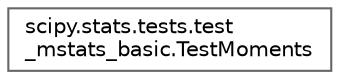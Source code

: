 digraph "Graphical Class Hierarchy"
{
 // LATEX_PDF_SIZE
  bgcolor="transparent";
  edge [fontname=Helvetica,fontsize=10,labelfontname=Helvetica,labelfontsize=10];
  node [fontname=Helvetica,fontsize=10,shape=box,height=0.2,width=0.4];
  rankdir="LR";
  Node0 [id="Node000000",label="scipy.stats.tests.test\l_mstats_basic.TestMoments",height=0.2,width=0.4,color="grey40", fillcolor="white", style="filled",URL="$db/de8/classscipy_1_1stats_1_1tests_1_1test__mstats__basic_1_1TestMoments.html",tooltip=" "];
}

